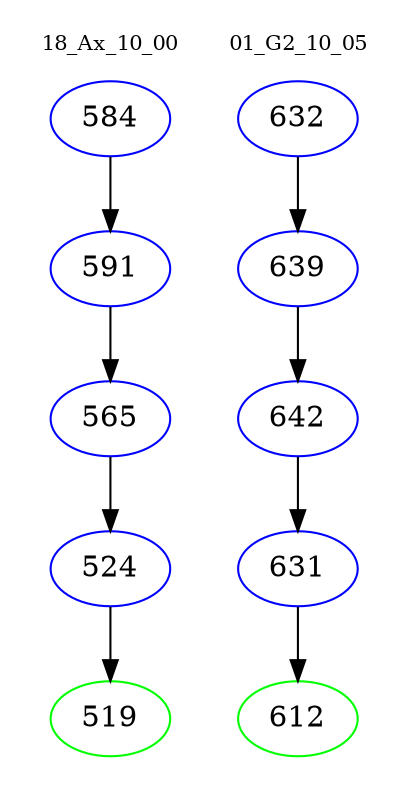 digraph{
subgraph cluster_0 {
color = white
label = "18_Ax_10_00";
fontsize=10;
T0_584 [label="584", color="blue"]
T0_584 -> T0_591 [color="black"]
T0_591 [label="591", color="blue"]
T0_591 -> T0_565 [color="black"]
T0_565 [label="565", color="blue"]
T0_565 -> T0_524 [color="black"]
T0_524 [label="524", color="blue"]
T0_524 -> T0_519 [color="black"]
T0_519 [label="519", color="green"]
}
subgraph cluster_1 {
color = white
label = "01_G2_10_05";
fontsize=10;
T1_632 [label="632", color="blue"]
T1_632 -> T1_639 [color="black"]
T1_639 [label="639", color="blue"]
T1_639 -> T1_642 [color="black"]
T1_642 [label="642", color="blue"]
T1_642 -> T1_631 [color="black"]
T1_631 [label="631", color="blue"]
T1_631 -> T1_612 [color="black"]
T1_612 [label="612", color="green"]
}
}
